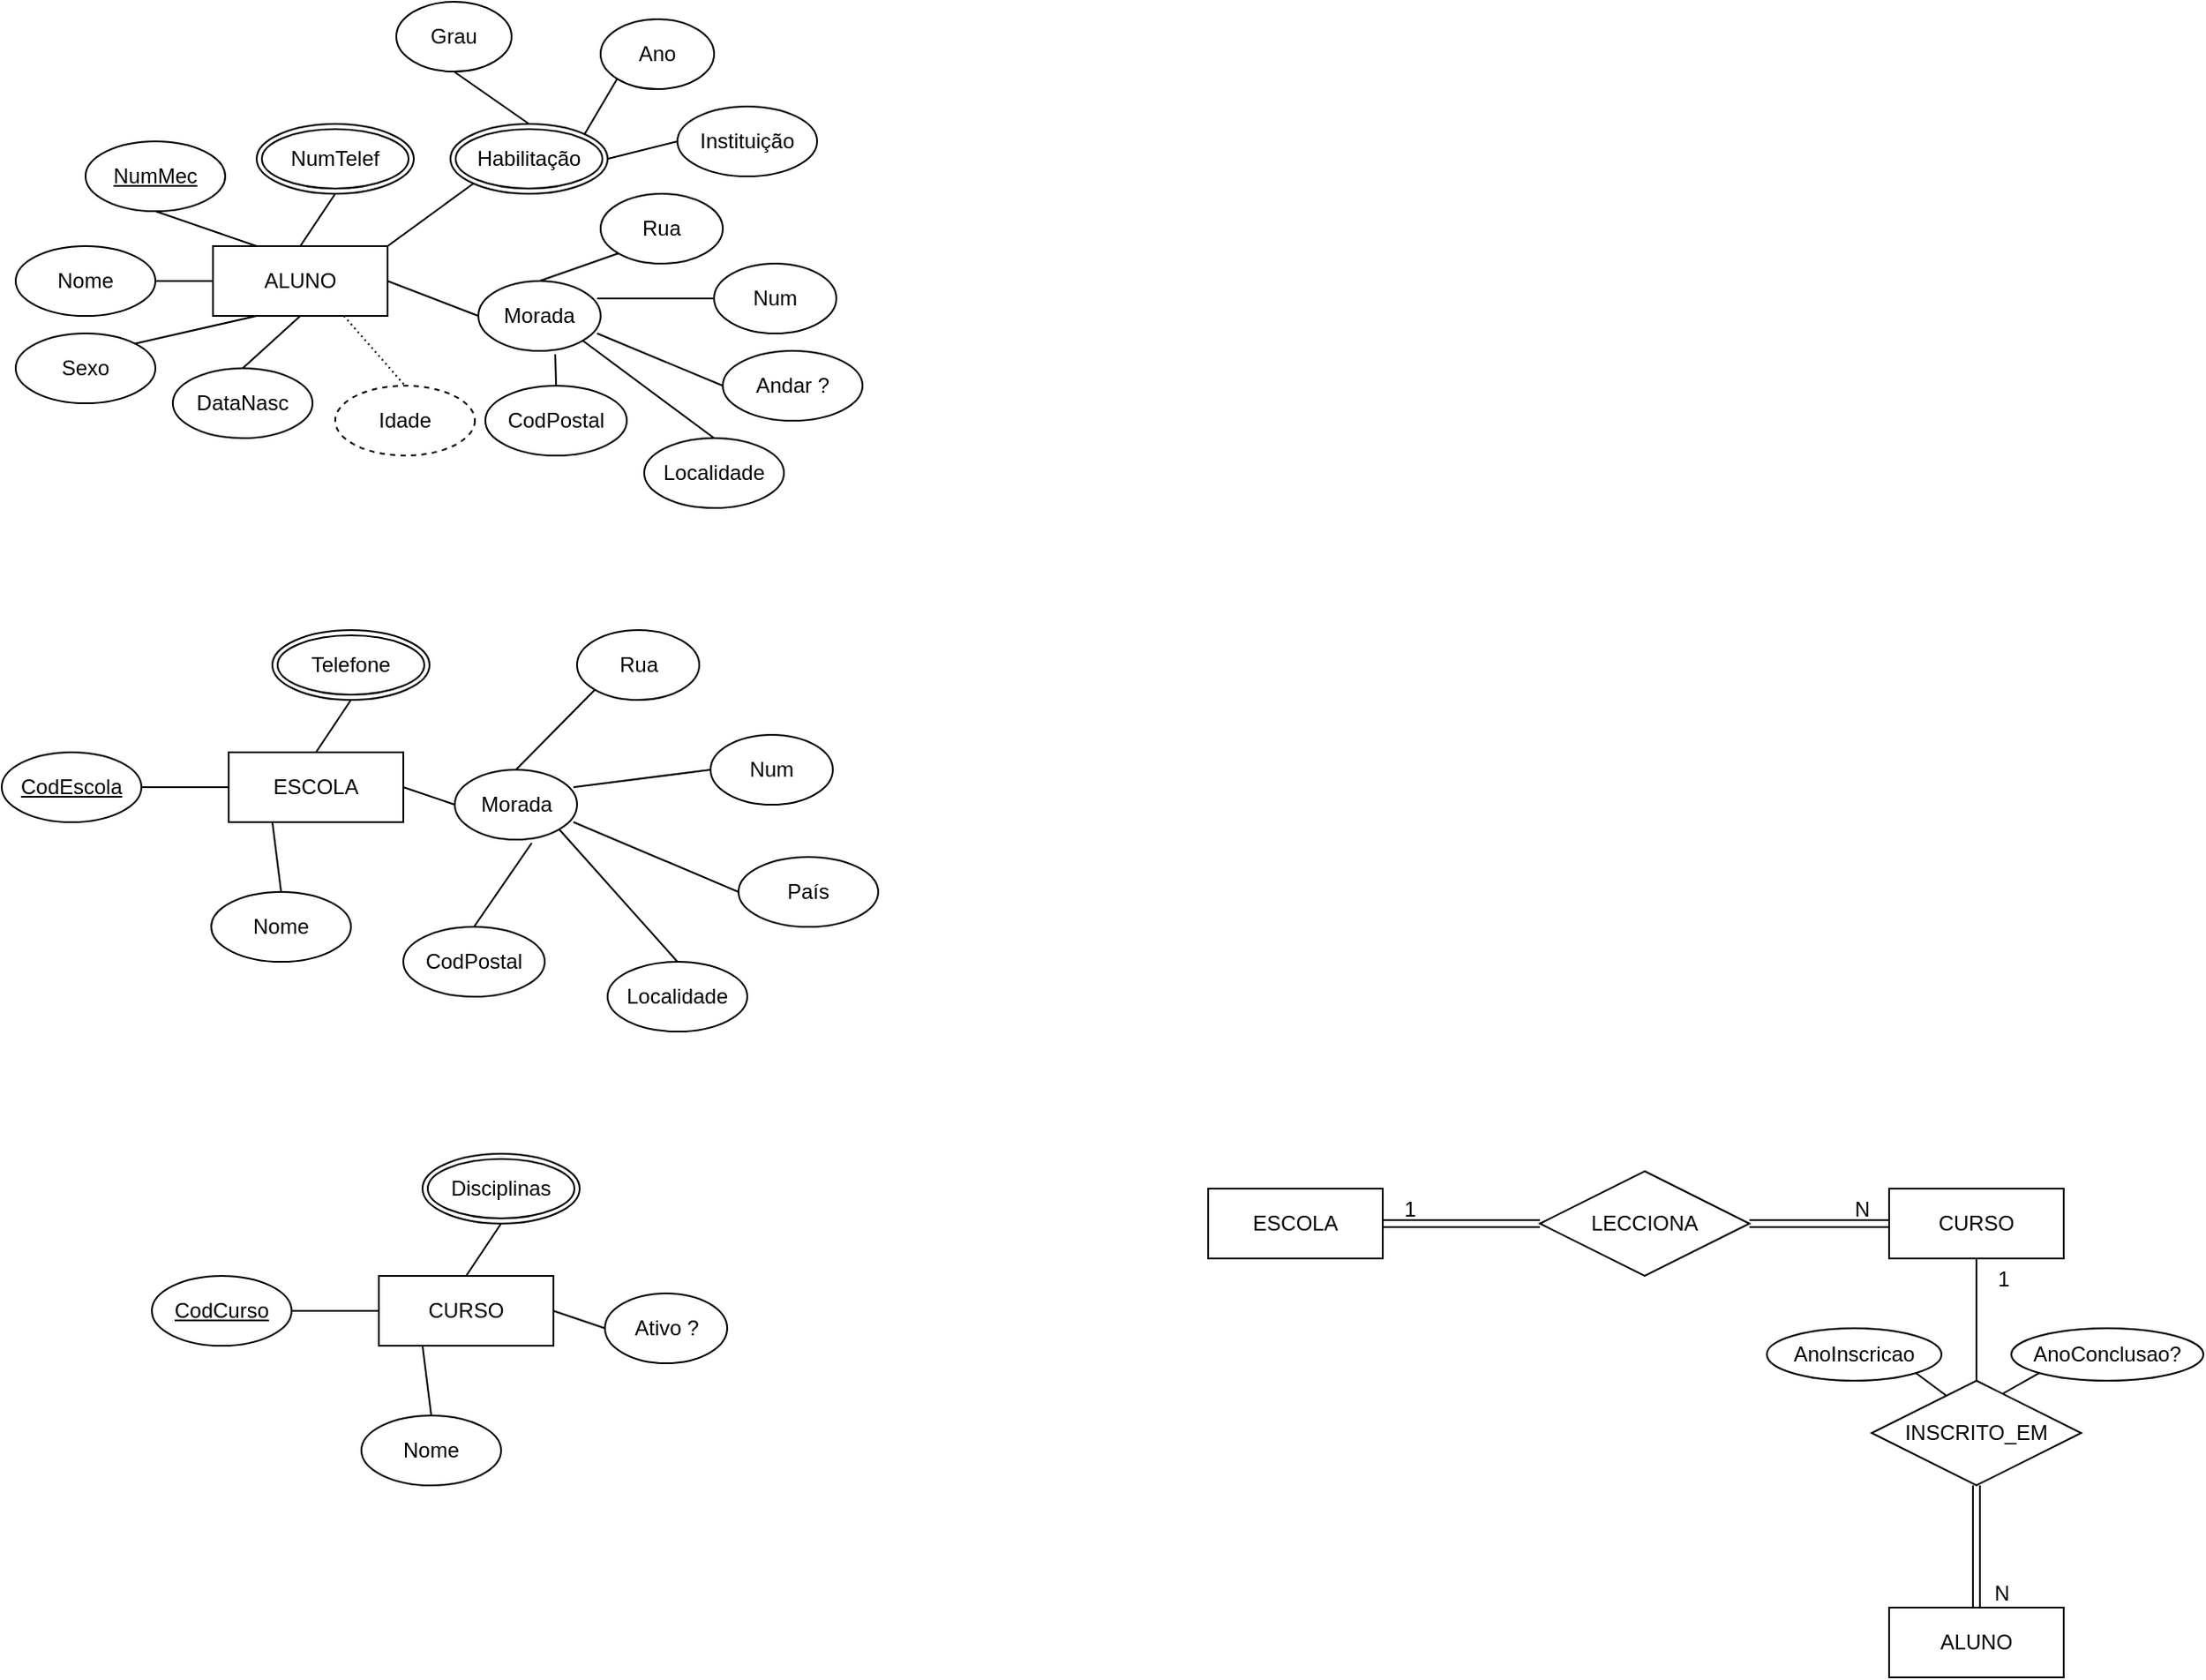 <mxfile version="24.7.16">
  <diagram name="Página-1" id="5pwruqKV92tOsJ-omsdZ">
    <mxGraphModel dx="918" dy="577" grid="1" gridSize="10" guides="1" tooltips="1" connect="1" arrows="1" fold="1" page="1" pageScale="1" pageWidth="2339" pageHeight="3300" math="0" shadow="0">
      <root>
        <mxCell id="0" />
        <mxCell id="1" parent="0" />
        <mxCell id="fi5kjaB15t_LKdDZMwA9-11" value="ALUNO" style="whiteSpace=wrap;html=1;align=center;" parent="1" vertex="1">
          <mxGeometry x="1040" y="220" width="100" height="40" as="geometry" />
        </mxCell>
        <mxCell id="fi5kjaB15t_LKdDZMwA9-12" value="NumMec" style="ellipse;whiteSpace=wrap;html=1;align=center;fontStyle=4;" parent="1" vertex="1">
          <mxGeometry x="967" y="160" width="80" height="40" as="geometry" />
        </mxCell>
        <mxCell id="fi5kjaB15t_LKdDZMwA9-13" value="Nome" style="ellipse;whiteSpace=wrap;html=1;align=center;" parent="1" vertex="1">
          <mxGeometry x="927" y="220" width="80" height="40" as="geometry" />
        </mxCell>
        <mxCell id="fi5kjaB15t_LKdDZMwA9-14" value="Sexo" style="ellipse;whiteSpace=wrap;html=1;align=center;" parent="1" vertex="1">
          <mxGeometry x="927" y="270" width="80" height="40" as="geometry" />
        </mxCell>
        <mxCell id="fi5kjaB15t_LKdDZMwA9-15" value="DataNasc" style="ellipse;whiteSpace=wrap;html=1;align=center;" parent="1" vertex="1">
          <mxGeometry x="1017" y="290" width="80" height="40" as="geometry" />
        </mxCell>
        <mxCell id="fi5kjaB15t_LKdDZMwA9-16" value="" style="endArrow=none;html=1;rounded=0;exitX=0.25;exitY=0;exitDx=0;exitDy=0;entryX=0.5;entryY=1;entryDx=0;entryDy=0;" parent="1" source="fi5kjaB15t_LKdDZMwA9-11" target="fi5kjaB15t_LKdDZMwA9-12" edge="1">
          <mxGeometry relative="1" as="geometry">
            <mxPoint x="1050" y="400" as="sourcePoint" />
            <mxPoint x="1210" y="400" as="targetPoint" />
          </mxGeometry>
        </mxCell>
        <mxCell id="fi5kjaB15t_LKdDZMwA9-17" value="" style="endArrow=none;html=1;rounded=0;entryX=1;entryY=0.5;entryDx=0;entryDy=0;exitX=0;exitY=0.5;exitDx=0;exitDy=0;" parent="1" source="fi5kjaB15t_LKdDZMwA9-11" target="fi5kjaB15t_LKdDZMwA9-13" edge="1">
          <mxGeometry relative="1" as="geometry">
            <mxPoint x="1036" y="240" as="sourcePoint" />
            <mxPoint x="930" y="340" as="targetPoint" />
          </mxGeometry>
        </mxCell>
        <mxCell id="fi5kjaB15t_LKdDZMwA9-18" value="" style="endArrow=none;html=1;rounded=0;exitX=0.25;exitY=1;exitDx=0;exitDy=0;entryX=1;entryY=0;entryDx=0;entryDy=0;" parent="1" source="fi5kjaB15t_LKdDZMwA9-11" target="fi5kjaB15t_LKdDZMwA9-14" edge="1">
          <mxGeometry relative="1" as="geometry">
            <mxPoint x="1240" y="400" as="sourcePoint" />
            <mxPoint x="1070" y="480" as="targetPoint" />
          </mxGeometry>
        </mxCell>
        <mxCell id="fi5kjaB15t_LKdDZMwA9-19" value="" style="endArrow=none;html=1;rounded=0;exitX=0.5;exitY=1;exitDx=0;exitDy=0;entryX=0.5;entryY=0;entryDx=0;entryDy=0;" parent="1" source="fi5kjaB15t_LKdDZMwA9-11" target="fi5kjaB15t_LKdDZMwA9-15" edge="1">
          <mxGeometry relative="1" as="geometry">
            <mxPoint x="1120" y="280" as="sourcePoint" />
            <mxPoint x="950" y="360" as="targetPoint" />
          </mxGeometry>
        </mxCell>
        <mxCell id="fi5kjaB15t_LKdDZMwA9-20" value="Idade" style="ellipse;whiteSpace=wrap;html=1;align=center;dashed=1;" parent="1" vertex="1">
          <mxGeometry x="1110" y="300" width="80" height="40" as="geometry" />
        </mxCell>
        <mxCell id="fi5kjaB15t_LKdDZMwA9-21" value="" style="endArrow=none;html=1;rounded=0;dashed=1;dashPattern=1 2;entryX=0.5;entryY=0;entryDx=0;entryDy=0;exitX=0.75;exitY=1;exitDx=0;exitDy=0;" parent="1" source="fi5kjaB15t_LKdDZMwA9-11" target="fi5kjaB15t_LKdDZMwA9-20" edge="1">
          <mxGeometry relative="1" as="geometry">
            <mxPoint x="1246" y="270" as="sourcePoint" />
            <mxPoint x="1406" y="270" as="targetPoint" />
          </mxGeometry>
        </mxCell>
        <mxCell id="fi5kjaB15t_LKdDZMwA9-22" value="" style="resizable=0;html=1;whiteSpace=wrap;align=right;verticalAlign=bottom;" parent="fi5kjaB15t_LKdDZMwA9-21" connectable="0" vertex="1">
          <mxGeometry x="1" relative="1" as="geometry" />
        </mxCell>
        <mxCell id="fi5kjaB15t_LKdDZMwA9-24" value="Morada" style="ellipse;whiteSpace=wrap;html=1;align=center;" parent="1" vertex="1">
          <mxGeometry x="1192" y="240" width="70" height="40" as="geometry" />
        </mxCell>
        <mxCell id="fi5kjaB15t_LKdDZMwA9-25" value="" style="endArrow=none;html=1;rounded=0;exitX=0;exitY=0.5;exitDx=0;exitDy=0;entryX=1;entryY=0.5;entryDx=0;entryDy=0;" parent="1" source="fi5kjaB15t_LKdDZMwA9-24" target="fi5kjaB15t_LKdDZMwA9-11" edge="1">
          <mxGeometry relative="1" as="geometry">
            <mxPoint x="1352" y="282" as="sourcePoint" />
            <mxPoint x="1278" y="298" as="targetPoint" />
          </mxGeometry>
        </mxCell>
        <mxCell id="fi5kjaB15t_LKdDZMwA9-26" value="NumTelef" style="ellipse;shape=doubleEllipse;margin=3;whiteSpace=wrap;html=1;align=center;" parent="1" vertex="1">
          <mxGeometry x="1065" y="150" width="90" height="40" as="geometry" />
        </mxCell>
        <mxCell id="fi5kjaB15t_LKdDZMwA9-27" value="" style="endArrow=none;html=1;rounded=0;exitX=0.5;exitY=1;exitDx=0;exitDy=0;entryX=0.5;entryY=0;entryDx=0;entryDy=0;" parent="1" source="fi5kjaB15t_LKdDZMwA9-26" target="fi5kjaB15t_LKdDZMwA9-11" edge="1">
          <mxGeometry relative="1" as="geometry">
            <mxPoint x="1100" y="270" as="sourcePoint" />
            <mxPoint x="1066" y="300" as="targetPoint" />
          </mxGeometry>
        </mxCell>
        <mxCell id="fi5kjaB15t_LKdDZMwA9-28" value="Habilitação" style="ellipse;shape=doubleEllipse;margin=3;whiteSpace=wrap;html=1;align=center;" parent="1" vertex="1">
          <mxGeometry x="1176" y="150" width="90" height="40" as="geometry" />
        </mxCell>
        <mxCell id="fi5kjaB15t_LKdDZMwA9-29" value="" style="endArrow=none;html=1;rounded=0;exitX=0;exitY=1;exitDx=0;exitDy=0;entryX=1;entryY=0;entryDx=0;entryDy=0;" parent="1" source="fi5kjaB15t_LKdDZMwA9-28" target="fi5kjaB15t_LKdDZMwA9-11" edge="1">
          <mxGeometry relative="1" as="geometry">
            <mxPoint x="1126" y="190" as="sourcePoint" />
            <mxPoint x="1100" y="230" as="targetPoint" />
          </mxGeometry>
        </mxCell>
        <mxCell id="fi5kjaB15t_LKdDZMwA9-30" value="Grau" style="ellipse;whiteSpace=wrap;html=1;align=center;" parent="1" vertex="1">
          <mxGeometry x="1145" y="80" width="66" height="40" as="geometry" />
        </mxCell>
        <mxCell id="fi5kjaB15t_LKdDZMwA9-31" value="Ano" style="ellipse;whiteSpace=wrap;html=1;align=center;" parent="1" vertex="1">
          <mxGeometry x="1262" y="90" width="65" height="40" as="geometry" />
        </mxCell>
        <mxCell id="fi5kjaB15t_LKdDZMwA9-32" value="Instituição" style="ellipse;whiteSpace=wrap;html=1;align=center;" parent="1" vertex="1">
          <mxGeometry x="1306" y="140" width="80" height="40" as="geometry" />
        </mxCell>
        <mxCell id="fi5kjaB15t_LKdDZMwA9-33" value="" style="endArrow=none;html=1;rounded=0;exitX=0.5;exitY=1;exitDx=0;exitDy=0;entryX=0.5;entryY=0;entryDx=0;entryDy=0;" parent="1" source="fi5kjaB15t_LKdDZMwA9-30" target="fi5kjaB15t_LKdDZMwA9-28" edge="1">
          <mxGeometry relative="1" as="geometry">
            <mxPoint x="1126" y="190" as="sourcePoint" />
            <mxPoint x="1100" y="230" as="targetPoint" />
          </mxGeometry>
        </mxCell>
        <mxCell id="fi5kjaB15t_LKdDZMwA9-35" value="" style="endArrow=none;html=1;rounded=0;exitX=0;exitY=1;exitDx=0;exitDy=0;entryX=1;entryY=0;entryDx=0;entryDy=0;" parent="1" source="fi5kjaB15t_LKdDZMwA9-31" target="fi5kjaB15t_LKdDZMwA9-28" edge="1">
          <mxGeometry relative="1" as="geometry">
            <mxPoint x="1136" y="200" as="sourcePoint" />
            <mxPoint x="1110" y="240" as="targetPoint" />
          </mxGeometry>
        </mxCell>
        <mxCell id="fi5kjaB15t_LKdDZMwA9-36" value="" style="endArrow=none;html=1;rounded=0;exitX=0;exitY=0.5;exitDx=0;exitDy=0;entryX=1;entryY=0.5;entryDx=0;entryDy=0;" parent="1" source="fi5kjaB15t_LKdDZMwA9-32" target="fi5kjaB15t_LKdDZMwA9-28" edge="1">
          <mxGeometry relative="1" as="geometry">
            <mxPoint x="1281" y="124" as="sourcePoint" />
            <mxPoint x="1271" y="166" as="targetPoint" />
          </mxGeometry>
        </mxCell>
        <mxCell id="fi5kjaB15t_LKdDZMwA9-37" value="Rua" style="ellipse;whiteSpace=wrap;html=1;align=center;" parent="1" vertex="1">
          <mxGeometry x="1262" y="190" width="70" height="40" as="geometry" />
        </mxCell>
        <mxCell id="fi5kjaB15t_LKdDZMwA9-38" value="Num" style="ellipse;whiteSpace=wrap;html=1;align=center;" parent="1" vertex="1">
          <mxGeometry x="1327" y="230" width="70" height="40" as="geometry" />
        </mxCell>
        <mxCell id="fi5kjaB15t_LKdDZMwA9-39" value="Andar ?" style="ellipse;whiteSpace=wrap;html=1;align=center;" parent="1" vertex="1">
          <mxGeometry x="1332" y="280" width="80" height="40" as="geometry" />
        </mxCell>
        <mxCell id="fi5kjaB15t_LKdDZMwA9-40" value="Localidade" style="ellipse;whiteSpace=wrap;html=1;align=center;" parent="1" vertex="1">
          <mxGeometry x="1287" y="330" width="80" height="40" as="geometry" />
        </mxCell>
        <mxCell id="fi5kjaB15t_LKdDZMwA9-41" value="CodPostal" style="ellipse;whiteSpace=wrap;html=1;align=center;" parent="1" vertex="1">
          <mxGeometry x="1196" y="300" width="81" height="40" as="geometry" />
        </mxCell>
        <mxCell id="fi5kjaB15t_LKdDZMwA9-42" value="" style="endArrow=none;html=1;rounded=0;exitX=0;exitY=1;exitDx=0;exitDy=0;entryX=0.5;entryY=0;entryDx=0;entryDy=0;" parent="1" source="fi5kjaB15t_LKdDZMwA9-37" target="fi5kjaB15t_LKdDZMwA9-24" edge="1">
          <mxGeometry relative="1" as="geometry">
            <mxPoint x="1346" y="150" as="sourcePoint" />
            <mxPoint x="1286" y="180" as="targetPoint" />
          </mxGeometry>
        </mxCell>
        <mxCell id="fi5kjaB15t_LKdDZMwA9-43" value="" style="endArrow=none;html=1;rounded=0;exitX=0;exitY=0.5;exitDx=0;exitDy=0;entryX=0.971;entryY=0.25;entryDx=0;entryDy=0;entryPerimeter=0;" parent="1" source="fi5kjaB15t_LKdDZMwA9-38" target="fi5kjaB15t_LKdDZMwA9-24" edge="1">
          <mxGeometry relative="1" as="geometry">
            <mxPoint x="1356" y="160" as="sourcePoint" />
            <mxPoint x="1296" y="190" as="targetPoint" />
          </mxGeometry>
        </mxCell>
        <mxCell id="fi5kjaB15t_LKdDZMwA9-44" value="" style="endArrow=none;html=1;rounded=0;exitX=0;exitY=0.5;exitDx=0;exitDy=0;entryX=0.971;entryY=0.75;entryDx=0;entryDy=0;entryPerimeter=0;" parent="1" source="fi5kjaB15t_LKdDZMwA9-39" target="fi5kjaB15t_LKdDZMwA9-24" edge="1">
          <mxGeometry relative="1" as="geometry">
            <mxPoint x="1366" y="170" as="sourcePoint" />
            <mxPoint x="1260" y="260" as="targetPoint" />
          </mxGeometry>
        </mxCell>
        <mxCell id="fi5kjaB15t_LKdDZMwA9-45" value="" style="endArrow=none;html=1;rounded=0;exitX=0.5;exitY=0;exitDx=0;exitDy=0;entryX=1;entryY=1;entryDx=0;entryDy=0;" parent="1" source="fi5kjaB15t_LKdDZMwA9-40" target="fi5kjaB15t_LKdDZMwA9-24" edge="1">
          <mxGeometry relative="1" as="geometry">
            <mxPoint x="1376" y="180" as="sourcePoint" />
            <mxPoint x="1316" y="210" as="targetPoint" />
          </mxGeometry>
        </mxCell>
        <mxCell id="fi5kjaB15t_LKdDZMwA9-46" value="" style="endArrow=none;html=1;rounded=0;exitX=0.5;exitY=0;exitDx=0;exitDy=0;entryX=0.629;entryY=1.05;entryDx=0;entryDy=0;entryPerimeter=0;" parent="1" source="fi5kjaB15t_LKdDZMwA9-41" target="fi5kjaB15t_LKdDZMwA9-24" edge="1">
          <mxGeometry relative="1" as="geometry">
            <mxPoint x="1386" y="190" as="sourcePoint" />
            <mxPoint x="1326" y="220" as="targetPoint" />
          </mxGeometry>
        </mxCell>
        <mxCell id="fi5kjaB15t_LKdDZMwA9-49" value="ESCOLA" style="whiteSpace=wrap;html=1;align=center;" parent="1" vertex="1">
          <mxGeometry x="1049" y="510" width="100" height="40" as="geometry" />
        </mxCell>
        <mxCell id="fi5kjaB15t_LKdDZMwA9-50" value="CodEscola" style="ellipse;whiteSpace=wrap;html=1;align=center;fontStyle=4;" parent="1" vertex="1">
          <mxGeometry x="919" y="510" width="80" height="40" as="geometry" />
        </mxCell>
        <mxCell id="fi5kjaB15t_LKdDZMwA9-51" value="Nome" style="ellipse;whiteSpace=wrap;html=1;align=center;" parent="1" vertex="1">
          <mxGeometry x="1039" y="590" width="80" height="40" as="geometry" />
        </mxCell>
        <mxCell id="fi5kjaB15t_LKdDZMwA9-54" value="" style="endArrow=none;html=1;rounded=0;exitX=0;exitY=0.5;exitDx=0;exitDy=0;entryX=1;entryY=0.5;entryDx=0;entryDy=0;" parent="1" source="fi5kjaB15t_LKdDZMwA9-49" target="fi5kjaB15t_LKdDZMwA9-50" edge="1">
          <mxGeometry relative="1" as="geometry">
            <mxPoint x="1059" y="690" as="sourcePoint" />
            <mxPoint x="1219" y="690" as="targetPoint" />
          </mxGeometry>
        </mxCell>
        <mxCell id="fi5kjaB15t_LKdDZMwA9-55" value="" style="endArrow=none;html=1;rounded=0;entryX=0.5;entryY=0;entryDx=0;entryDy=0;exitX=0.25;exitY=1;exitDx=0;exitDy=0;" parent="1" source="fi5kjaB15t_LKdDZMwA9-49" target="fi5kjaB15t_LKdDZMwA9-51" edge="1">
          <mxGeometry relative="1" as="geometry">
            <mxPoint x="1045" y="530" as="sourcePoint" />
            <mxPoint x="939" y="630" as="targetPoint" />
          </mxGeometry>
        </mxCell>
        <mxCell id="fi5kjaB15t_LKdDZMwA9-61" value="Morada" style="ellipse;whiteSpace=wrap;html=1;align=center;" parent="1" vertex="1">
          <mxGeometry x="1178.5" y="520" width="70" height="40" as="geometry" />
        </mxCell>
        <mxCell id="fi5kjaB15t_LKdDZMwA9-62" value="" style="endArrow=none;html=1;rounded=0;exitX=0;exitY=0.5;exitDx=0;exitDy=0;entryX=1;entryY=0.5;entryDx=0;entryDy=0;" parent="1" source="fi5kjaB15t_LKdDZMwA9-61" target="fi5kjaB15t_LKdDZMwA9-49" edge="1">
          <mxGeometry relative="1" as="geometry">
            <mxPoint x="1361" y="572" as="sourcePoint" />
            <mxPoint x="1287" y="588" as="targetPoint" />
          </mxGeometry>
        </mxCell>
        <mxCell id="fi5kjaB15t_LKdDZMwA9-63" value="Telefone" style="ellipse;shape=doubleEllipse;margin=3;whiteSpace=wrap;html=1;align=center;" parent="1" vertex="1">
          <mxGeometry x="1074" y="440" width="90" height="40" as="geometry" />
        </mxCell>
        <mxCell id="fi5kjaB15t_LKdDZMwA9-64" value="" style="endArrow=none;html=1;rounded=0;exitX=0.5;exitY=1;exitDx=0;exitDy=0;entryX=0.5;entryY=0;entryDx=0;entryDy=0;" parent="1" source="fi5kjaB15t_LKdDZMwA9-63" target="fi5kjaB15t_LKdDZMwA9-49" edge="1">
          <mxGeometry relative="1" as="geometry">
            <mxPoint x="1109" y="560" as="sourcePoint" />
            <mxPoint x="1075" y="590" as="targetPoint" />
          </mxGeometry>
        </mxCell>
        <mxCell id="fi5kjaB15t_LKdDZMwA9-73" value="Rua" style="ellipse;whiteSpace=wrap;html=1;align=center;" parent="1" vertex="1">
          <mxGeometry x="1248.5" y="440" width="70" height="40" as="geometry" />
        </mxCell>
        <mxCell id="fi5kjaB15t_LKdDZMwA9-74" value="Num" style="ellipse;whiteSpace=wrap;html=1;align=center;" parent="1" vertex="1">
          <mxGeometry x="1325" y="500" width="70" height="40" as="geometry" />
        </mxCell>
        <mxCell id="fi5kjaB15t_LKdDZMwA9-75" value="País" style="ellipse;whiteSpace=wrap;html=1;align=center;" parent="1" vertex="1">
          <mxGeometry x="1341" y="570" width="80" height="40" as="geometry" />
        </mxCell>
        <mxCell id="fi5kjaB15t_LKdDZMwA9-76" value="Localidade" style="ellipse;whiteSpace=wrap;html=1;align=center;" parent="1" vertex="1">
          <mxGeometry x="1266" y="630" width="80" height="40" as="geometry" />
        </mxCell>
        <mxCell id="fi5kjaB15t_LKdDZMwA9-77" value="CodPostal" style="ellipse;whiteSpace=wrap;html=1;align=center;" parent="1" vertex="1">
          <mxGeometry x="1149" y="610" width="81" height="40" as="geometry" />
        </mxCell>
        <mxCell id="fi5kjaB15t_LKdDZMwA9-78" value="" style="endArrow=none;html=1;rounded=0;exitX=0;exitY=1;exitDx=0;exitDy=0;entryX=0.5;entryY=0;entryDx=0;entryDy=0;" parent="1" source="fi5kjaB15t_LKdDZMwA9-73" target="fi5kjaB15t_LKdDZMwA9-61" edge="1">
          <mxGeometry relative="1" as="geometry">
            <mxPoint x="1355" y="440" as="sourcePoint" />
            <mxPoint x="1295" y="470" as="targetPoint" />
          </mxGeometry>
        </mxCell>
        <mxCell id="fi5kjaB15t_LKdDZMwA9-79" value="" style="endArrow=none;html=1;rounded=0;exitX=0;exitY=0.5;exitDx=0;exitDy=0;entryX=0.971;entryY=0.25;entryDx=0;entryDy=0;entryPerimeter=0;" parent="1" source="fi5kjaB15t_LKdDZMwA9-74" target="fi5kjaB15t_LKdDZMwA9-61" edge="1">
          <mxGeometry relative="1" as="geometry">
            <mxPoint x="1365" y="450" as="sourcePoint" />
            <mxPoint x="1305" y="480" as="targetPoint" />
          </mxGeometry>
        </mxCell>
        <mxCell id="fi5kjaB15t_LKdDZMwA9-80" value="" style="endArrow=none;html=1;rounded=0;exitX=0;exitY=0.5;exitDx=0;exitDy=0;entryX=0.971;entryY=0.75;entryDx=0;entryDy=0;entryPerimeter=0;" parent="1" source="fi5kjaB15t_LKdDZMwA9-75" target="fi5kjaB15t_LKdDZMwA9-61" edge="1">
          <mxGeometry relative="1" as="geometry">
            <mxPoint x="1375" y="460" as="sourcePoint" />
            <mxPoint x="1269" y="550" as="targetPoint" />
          </mxGeometry>
        </mxCell>
        <mxCell id="fi5kjaB15t_LKdDZMwA9-81" value="" style="endArrow=none;html=1;rounded=0;exitX=0.5;exitY=0;exitDx=0;exitDy=0;entryX=1;entryY=1;entryDx=0;entryDy=0;" parent="1" source="fi5kjaB15t_LKdDZMwA9-76" target="fi5kjaB15t_LKdDZMwA9-61" edge="1">
          <mxGeometry relative="1" as="geometry">
            <mxPoint x="1385" y="470" as="sourcePoint" />
            <mxPoint x="1325" y="500" as="targetPoint" />
          </mxGeometry>
        </mxCell>
        <mxCell id="fi5kjaB15t_LKdDZMwA9-82" value="" style="endArrow=none;html=1;rounded=0;exitX=0.5;exitY=0;exitDx=0;exitDy=0;entryX=0.629;entryY=1.05;entryDx=0;entryDy=0;entryPerimeter=0;" parent="1" source="fi5kjaB15t_LKdDZMwA9-77" target="fi5kjaB15t_LKdDZMwA9-61" edge="1">
          <mxGeometry relative="1" as="geometry">
            <mxPoint x="1395" y="480" as="sourcePoint" />
            <mxPoint x="1335" y="510" as="targetPoint" />
          </mxGeometry>
        </mxCell>
        <mxCell id="fi5kjaB15t_LKdDZMwA9-83" value="CURSO" style="whiteSpace=wrap;html=1;align=center;" parent="1" vertex="1">
          <mxGeometry x="1135" y="810" width="100" height="40" as="geometry" />
        </mxCell>
        <mxCell id="fi5kjaB15t_LKdDZMwA9-84" value="CodCurso" style="ellipse;whiteSpace=wrap;html=1;align=center;fontStyle=4;" parent="1" vertex="1">
          <mxGeometry x="1005" y="810" width="80" height="40" as="geometry" />
        </mxCell>
        <mxCell id="fi5kjaB15t_LKdDZMwA9-85" value="Nome" style="ellipse;whiteSpace=wrap;html=1;align=center;" parent="1" vertex="1">
          <mxGeometry x="1125" y="890" width="80" height="40" as="geometry" />
        </mxCell>
        <mxCell id="fi5kjaB15t_LKdDZMwA9-86" value="" style="endArrow=none;html=1;rounded=0;exitX=0;exitY=0.5;exitDx=0;exitDy=0;entryX=1;entryY=0.5;entryDx=0;entryDy=0;" parent="1" source="fi5kjaB15t_LKdDZMwA9-83" target="fi5kjaB15t_LKdDZMwA9-84" edge="1">
          <mxGeometry relative="1" as="geometry">
            <mxPoint x="1145" y="990" as="sourcePoint" />
            <mxPoint x="1305" y="990" as="targetPoint" />
          </mxGeometry>
        </mxCell>
        <mxCell id="fi5kjaB15t_LKdDZMwA9-87" value="" style="endArrow=none;html=1;rounded=0;entryX=0.5;entryY=0;entryDx=0;entryDy=0;exitX=0.25;exitY=1;exitDx=0;exitDy=0;" parent="1" source="fi5kjaB15t_LKdDZMwA9-83" target="fi5kjaB15t_LKdDZMwA9-85" edge="1">
          <mxGeometry relative="1" as="geometry">
            <mxPoint x="1131" y="830" as="sourcePoint" />
            <mxPoint x="1025" y="930" as="targetPoint" />
          </mxGeometry>
        </mxCell>
        <mxCell id="fi5kjaB15t_LKdDZMwA9-88" value="Ativo ?" style="ellipse;whiteSpace=wrap;html=1;align=center;" parent="1" vertex="1">
          <mxGeometry x="1264.5" y="820" width="70" height="40" as="geometry" />
        </mxCell>
        <mxCell id="fi5kjaB15t_LKdDZMwA9-89" value="" style="endArrow=none;html=1;rounded=0;exitX=0;exitY=0.5;exitDx=0;exitDy=0;entryX=1;entryY=0.5;entryDx=0;entryDy=0;" parent="1" source="fi5kjaB15t_LKdDZMwA9-88" target="fi5kjaB15t_LKdDZMwA9-83" edge="1">
          <mxGeometry relative="1" as="geometry">
            <mxPoint x="1447" y="872" as="sourcePoint" />
            <mxPoint x="1373" y="888" as="targetPoint" />
          </mxGeometry>
        </mxCell>
        <mxCell id="fi5kjaB15t_LKdDZMwA9-90" value="Disciplinas" style="ellipse;shape=doubleEllipse;margin=3;whiteSpace=wrap;html=1;align=center;" parent="1" vertex="1">
          <mxGeometry x="1160" y="740" width="90" height="40" as="geometry" />
        </mxCell>
        <mxCell id="fi5kjaB15t_LKdDZMwA9-91" value="" style="endArrow=none;html=1;rounded=0;exitX=0.5;exitY=1;exitDx=0;exitDy=0;entryX=0.5;entryY=0;entryDx=0;entryDy=0;" parent="1" source="fi5kjaB15t_LKdDZMwA9-90" target="fi5kjaB15t_LKdDZMwA9-83" edge="1">
          <mxGeometry relative="1" as="geometry">
            <mxPoint x="1195" y="860" as="sourcePoint" />
            <mxPoint x="1161" y="890" as="targetPoint" />
          </mxGeometry>
        </mxCell>
        <mxCell id="213L0YfLLymriUWGeHPC-1" value="CURSO" style="whiteSpace=wrap;html=1;align=center;" parent="1" vertex="1">
          <mxGeometry x="2000" y="760" width="100" height="40" as="geometry" />
        </mxCell>
        <mxCell id="213L0YfLLymriUWGeHPC-2" value="ESCOLA" style="whiteSpace=wrap;html=1;align=center;" parent="1" vertex="1">
          <mxGeometry x="1610" y="760" width="100" height="40" as="geometry" />
        </mxCell>
        <mxCell id="213L0YfLLymriUWGeHPC-4" value="LECCIONA" style="shape=rhombus;perimeter=rhombusPerimeter;whiteSpace=wrap;html=1;align=center;" parent="1" vertex="1">
          <mxGeometry x="1800" y="750" width="120" height="60" as="geometry" />
        </mxCell>
        <mxCell id="213L0YfLLymriUWGeHPC-14" value="ALUNO" style="whiteSpace=wrap;html=1;align=center;" parent="1" vertex="1">
          <mxGeometry x="2000" y="1000" width="100" height="40" as="geometry" />
        </mxCell>
        <mxCell id="213L0YfLLymriUWGeHPC-15" value="INSCRITO_EM" style="shape=rhombus;perimeter=rhombusPerimeter;whiteSpace=wrap;html=1;align=center;" parent="1" vertex="1">
          <mxGeometry x="1990" y="870" width="120" height="60" as="geometry" />
        </mxCell>
        <mxCell id="213L0YfLLymriUWGeHPC-16" value="" style="shape=link;html=1;rounded=0;entryX=0;entryY=0.5;entryDx=0;entryDy=0;exitX=1;exitY=0.5;exitDx=0;exitDy=0;" parent="1" source="213L0YfLLymriUWGeHPC-4" target="213L0YfLLymriUWGeHPC-1" edge="1">
          <mxGeometry relative="1" as="geometry">
            <mxPoint x="1870" y="880" as="sourcePoint" />
            <mxPoint x="2030" y="880" as="targetPoint" />
          </mxGeometry>
        </mxCell>
        <mxCell id="213L0YfLLymriUWGeHPC-17" value="N" style="resizable=0;html=1;whiteSpace=wrap;align=right;verticalAlign=bottom;" parent="213L0YfLLymriUWGeHPC-16" connectable="0" vertex="1">
          <mxGeometry x="1" relative="1" as="geometry">
            <mxPoint x="-10" as="offset" />
          </mxGeometry>
        </mxCell>
        <mxCell id="213L0YfLLymriUWGeHPC-18" value="" style="shape=link;html=1;rounded=0;entryX=1;entryY=0.5;entryDx=0;entryDy=0;exitX=0;exitY=0.5;exitDx=0;exitDy=0;" parent="1" source="213L0YfLLymriUWGeHPC-4" target="213L0YfLLymriUWGeHPC-2" edge="1">
          <mxGeometry relative="1" as="geometry">
            <mxPoint x="1870" y="880" as="sourcePoint" />
            <mxPoint x="2030" y="880" as="targetPoint" />
          </mxGeometry>
        </mxCell>
        <mxCell id="213L0YfLLymriUWGeHPC-19" value="1" style="resizable=0;html=1;whiteSpace=wrap;align=right;verticalAlign=bottom;" parent="213L0YfLLymriUWGeHPC-18" connectable="0" vertex="1">
          <mxGeometry x="1" relative="1" as="geometry">
            <mxPoint x="20" as="offset" />
          </mxGeometry>
        </mxCell>
        <mxCell id="213L0YfLLymriUWGeHPC-20" value="" style="shape=link;html=1;rounded=0;entryX=0.5;entryY=0;entryDx=0;entryDy=0;exitX=0.5;exitY=1;exitDx=0;exitDy=0;" parent="1" source="213L0YfLLymriUWGeHPC-15" target="213L0YfLLymriUWGeHPC-14" edge="1">
          <mxGeometry relative="1" as="geometry">
            <mxPoint x="1870" y="880" as="sourcePoint" />
            <mxPoint x="2030" y="880" as="targetPoint" />
          </mxGeometry>
        </mxCell>
        <mxCell id="213L0YfLLymriUWGeHPC-21" value="N" style="resizable=0;html=1;whiteSpace=wrap;align=right;verticalAlign=bottom;" parent="213L0YfLLymriUWGeHPC-20" connectable="0" vertex="1">
          <mxGeometry x="1" relative="1" as="geometry">
            <mxPoint x="20" as="offset" />
          </mxGeometry>
        </mxCell>
        <mxCell id="213L0YfLLymriUWGeHPC-23" value="" style="endArrow=none;html=1;rounded=0;entryX=0.5;entryY=0;entryDx=0;entryDy=0;exitX=0.5;exitY=1;exitDx=0;exitDy=0;" parent="1" source="213L0YfLLymriUWGeHPC-1" target="213L0YfLLymriUWGeHPC-15" edge="1">
          <mxGeometry relative="1" as="geometry">
            <mxPoint x="1870" y="880" as="sourcePoint" />
            <mxPoint x="2030" y="880" as="targetPoint" />
          </mxGeometry>
        </mxCell>
        <mxCell id="213L0YfLLymriUWGeHPC-24" value="1" style="resizable=0;html=1;whiteSpace=wrap;align=right;verticalAlign=bottom;" parent="213L0YfLLymriUWGeHPC-23" connectable="0" vertex="1">
          <mxGeometry x="1" relative="1" as="geometry">
            <mxPoint x="20" y="-50" as="offset" />
          </mxGeometry>
        </mxCell>
        <mxCell id="213L0YfLLymriUWGeHPC-25" value="AnoConclusao?" style="ellipse;whiteSpace=wrap;html=1;align=center;" parent="1" vertex="1">
          <mxGeometry x="2070" y="840" width="110" height="30" as="geometry" />
        </mxCell>
        <mxCell id="213L0YfLLymriUWGeHPC-26" value="AnoInscricao" style="ellipse;whiteSpace=wrap;html=1;align=center;" parent="1" vertex="1">
          <mxGeometry x="1930" y="840" width="100" height="30" as="geometry" />
        </mxCell>
        <mxCell id="213L0YfLLymriUWGeHPC-27" value="" style="endArrow=none;html=1;rounded=0;entryX=0.354;entryY=0.139;entryDx=0;entryDy=0;entryPerimeter=0;exitX=1;exitY=1;exitDx=0;exitDy=0;" parent="1" source="213L0YfLLymriUWGeHPC-26" target="213L0YfLLymriUWGeHPC-15" edge="1">
          <mxGeometry relative="1" as="geometry">
            <mxPoint x="1990" y="860" as="sourcePoint" />
            <mxPoint x="2030" y="880" as="targetPoint" />
          </mxGeometry>
        </mxCell>
        <mxCell id="213L0YfLLymriUWGeHPC-30" value="" style="endArrow=none;html=1;rounded=0;exitX=0.625;exitY=0.125;exitDx=0;exitDy=0;entryX=0;entryY=1;entryDx=0;entryDy=0;exitPerimeter=0;" parent="1" source="213L0YfLLymriUWGeHPC-15" target="213L0YfLLymriUWGeHPC-25" edge="1">
          <mxGeometry relative="1" as="geometry">
            <mxPoint x="2035" y="886" as="sourcePoint" />
            <mxPoint x="2100" y="860" as="targetPoint" />
          </mxGeometry>
        </mxCell>
      </root>
    </mxGraphModel>
  </diagram>
</mxfile>

